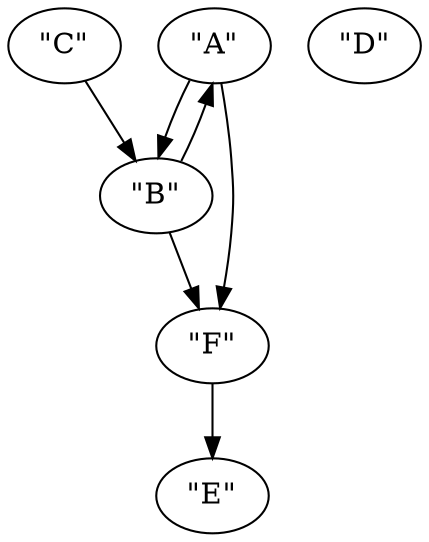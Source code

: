 digraph {
    0 [ label = "\"A\"" ]
    1 [ label = "\"B\"" ]
    2 [ label = "\"C\"" ]
    3 [ label = "\"D\"" ]
    4 [ label = "\"E\"" ]
    5 [ label = "\"F\"" ]
    0 -> 1 [ ]
    1 -> 5 [ ]
    5 -> 4 [ ]
    2 -> 1 [ ]
    0 -> 5 [ ]
    1 -> 0 [ ]
}
